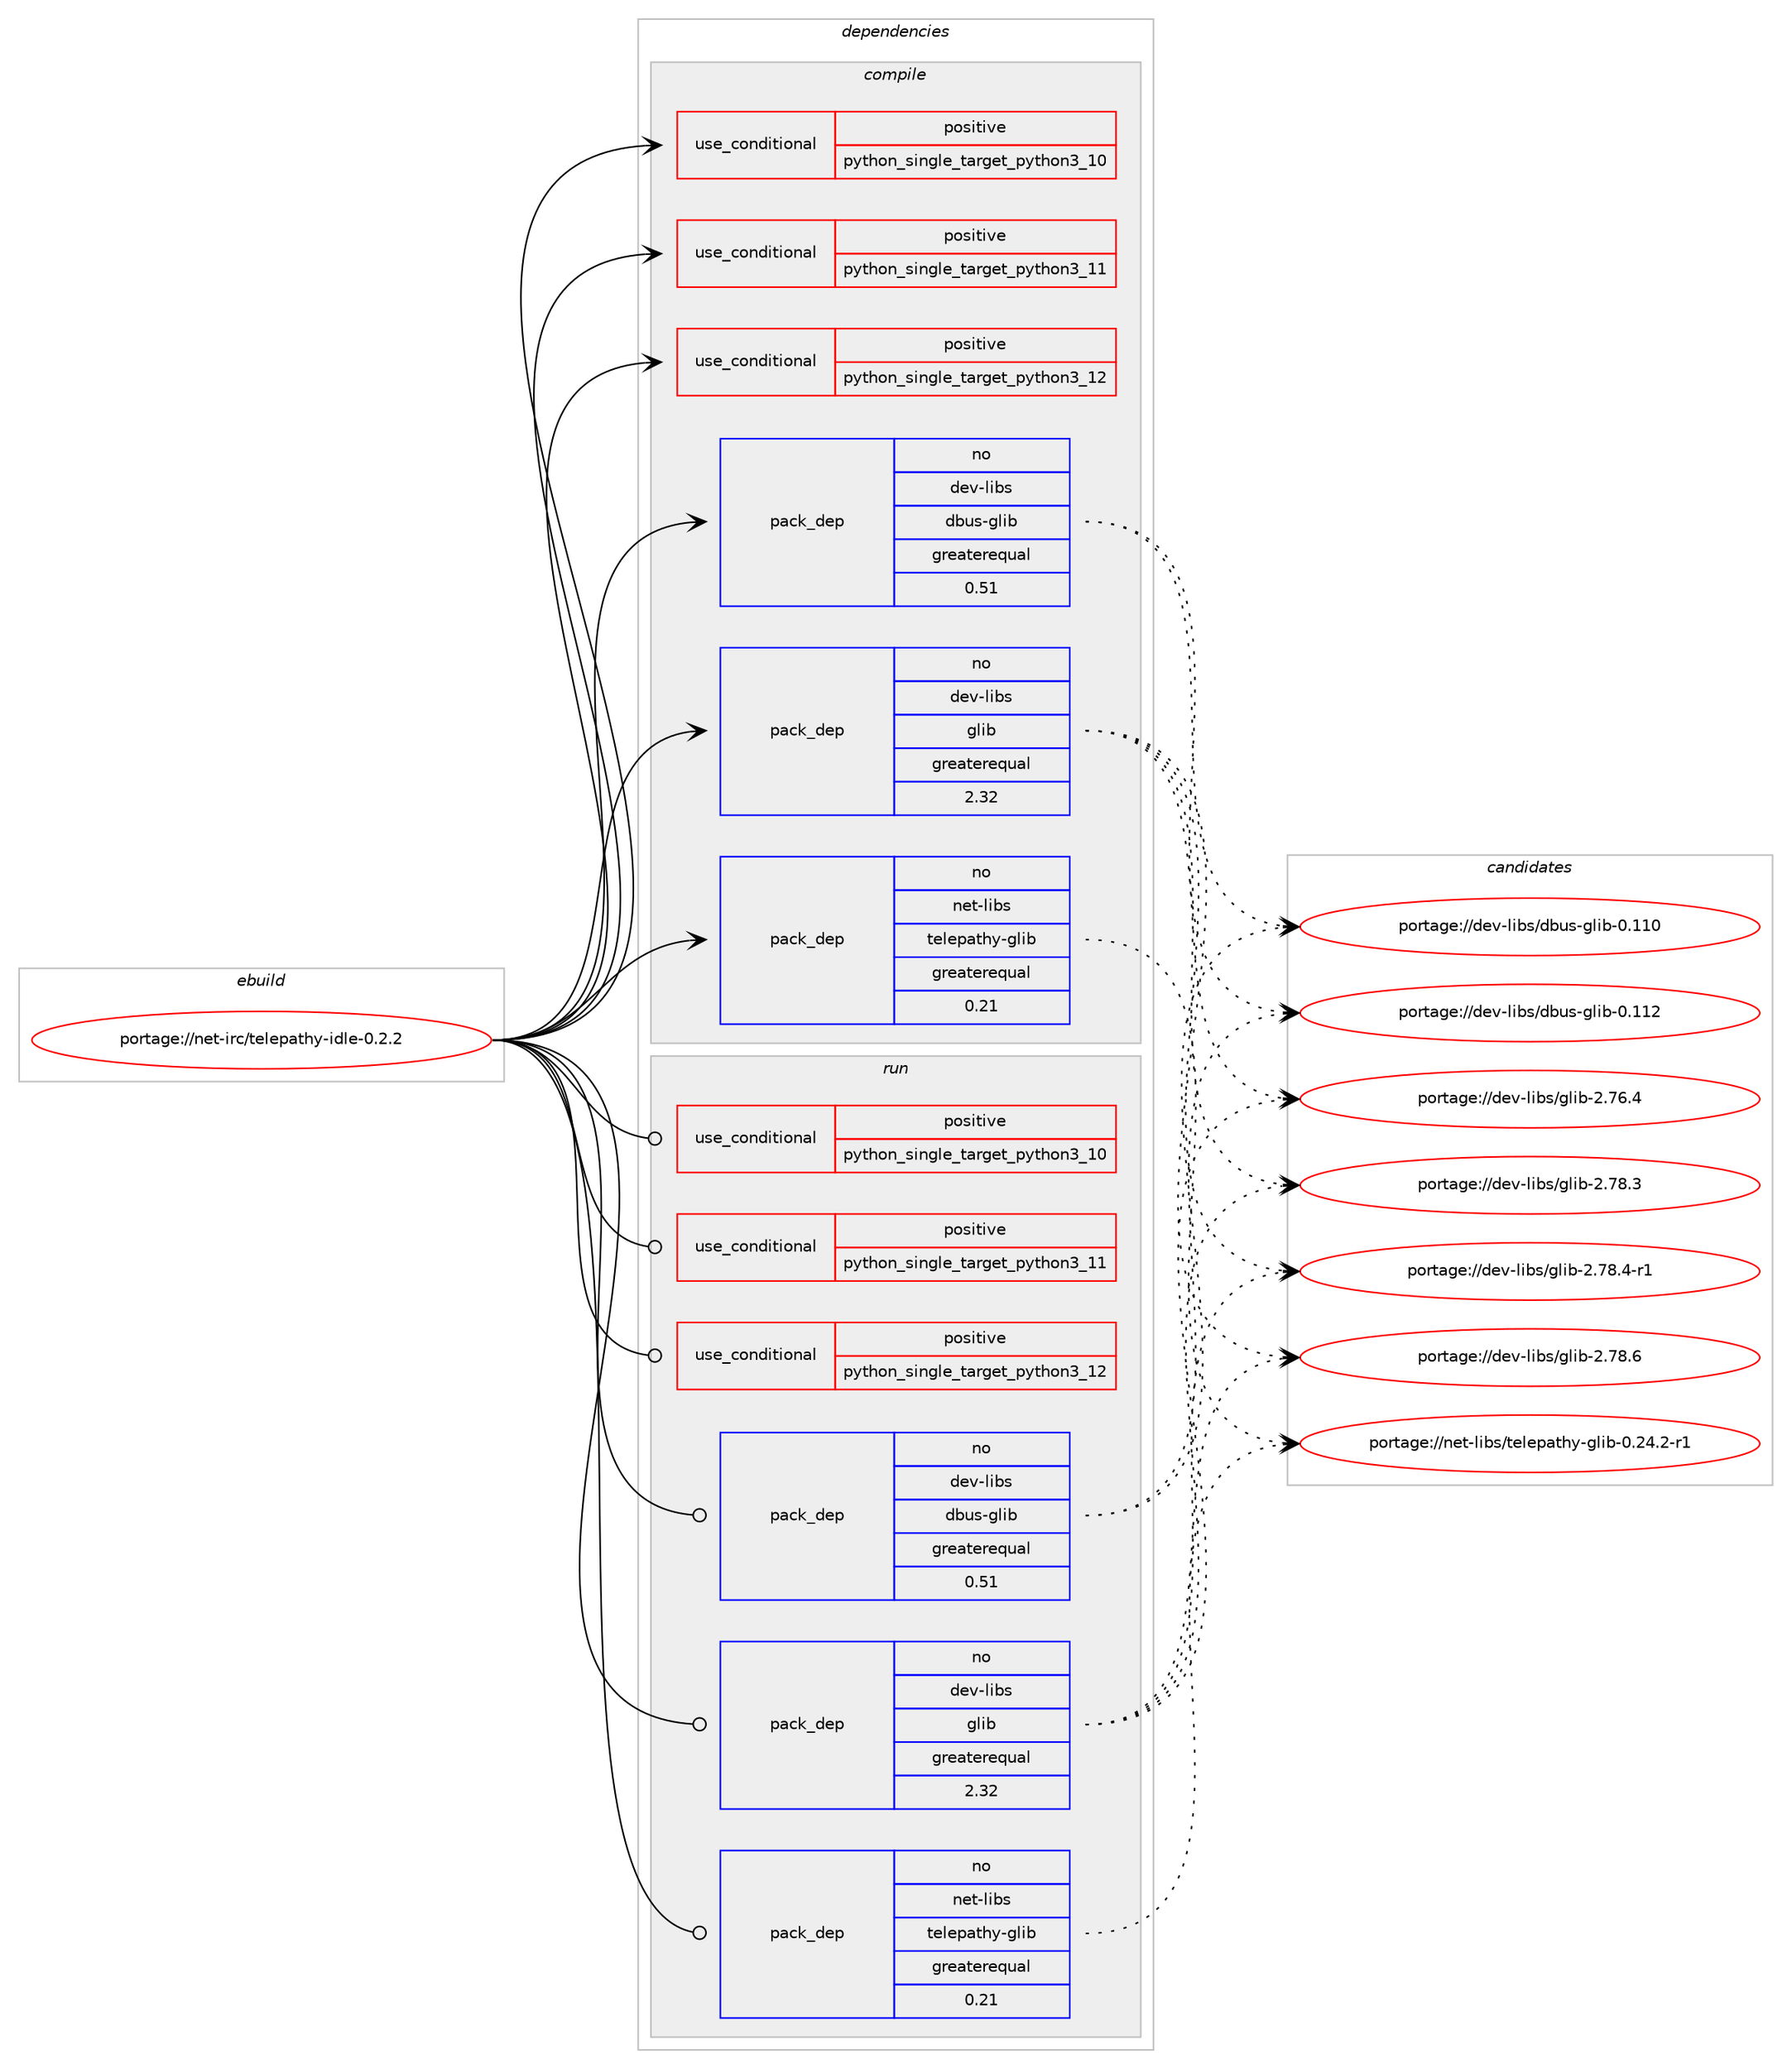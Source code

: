 digraph prolog {

# *************
# Graph options
# *************

newrank=true;
concentrate=true;
compound=true;
graph [rankdir=LR,fontname=Helvetica,fontsize=10,ranksep=1.5];#, ranksep=2.5, nodesep=0.2];
edge  [arrowhead=vee];
node  [fontname=Helvetica,fontsize=10];

# **********
# The ebuild
# **********

subgraph cluster_leftcol {
color=gray;
rank=same;
label=<<i>ebuild</i>>;
id [label="portage://net-irc/telepathy-idle-0.2.2", color=red, width=4, href="../net-irc/telepathy-idle-0.2.2.svg"];
}

# ****************
# The dependencies
# ****************

subgraph cluster_midcol {
color=gray;
label=<<i>dependencies</i>>;
subgraph cluster_compile {
fillcolor="#eeeeee";
style=filled;
label=<<i>compile</i>>;
subgraph cond90371 {
dependency181814 [label=<<TABLE BORDER="0" CELLBORDER="1" CELLSPACING="0" CELLPADDING="4"><TR><TD ROWSPAN="3" CELLPADDING="10">use_conditional</TD></TR><TR><TD>positive</TD></TR><TR><TD>python_single_target_python3_10</TD></TR></TABLE>>, shape=none, color=red];
# *** BEGIN UNKNOWN DEPENDENCY TYPE (TODO) ***
# dependency181814 -> package_dependency(portage://net-irc/telepathy-idle-0.2.2,install,no,dev-lang,python,none,[,,],[slot(3.10)],[])
# *** END UNKNOWN DEPENDENCY TYPE (TODO) ***

}
id:e -> dependency181814:w [weight=20,style="solid",arrowhead="vee"];
subgraph cond90372 {
dependency181815 [label=<<TABLE BORDER="0" CELLBORDER="1" CELLSPACING="0" CELLPADDING="4"><TR><TD ROWSPAN="3" CELLPADDING="10">use_conditional</TD></TR><TR><TD>positive</TD></TR><TR><TD>python_single_target_python3_11</TD></TR></TABLE>>, shape=none, color=red];
# *** BEGIN UNKNOWN DEPENDENCY TYPE (TODO) ***
# dependency181815 -> package_dependency(portage://net-irc/telepathy-idle-0.2.2,install,no,dev-lang,python,none,[,,],[slot(3.11)],[])
# *** END UNKNOWN DEPENDENCY TYPE (TODO) ***

}
id:e -> dependency181815:w [weight=20,style="solid",arrowhead="vee"];
subgraph cond90373 {
dependency181816 [label=<<TABLE BORDER="0" CELLBORDER="1" CELLSPACING="0" CELLPADDING="4"><TR><TD ROWSPAN="3" CELLPADDING="10">use_conditional</TD></TR><TR><TD>positive</TD></TR><TR><TD>python_single_target_python3_12</TD></TR></TABLE>>, shape=none, color=red];
# *** BEGIN UNKNOWN DEPENDENCY TYPE (TODO) ***
# dependency181816 -> package_dependency(portage://net-irc/telepathy-idle-0.2.2,install,no,dev-lang,python,none,[,,],[slot(3.12)],[])
# *** END UNKNOWN DEPENDENCY TYPE (TODO) ***

}
id:e -> dependency181816:w [weight=20,style="solid",arrowhead="vee"];
subgraph pack88868 {
dependency181817 [label=<<TABLE BORDER="0" CELLBORDER="1" CELLSPACING="0" CELLPADDING="4" WIDTH="220"><TR><TD ROWSPAN="6" CELLPADDING="30">pack_dep</TD></TR><TR><TD WIDTH="110">no</TD></TR><TR><TD>dev-libs</TD></TR><TR><TD>dbus-glib</TD></TR><TR><TD>greaterequal</TD></TR><TR><TD>0.51</TD></TR></TABLE>>, shape=none, color=blue];
}
id:e -> dependency181817:w [weight=20,style="solid",arrowhead="vee"];
subgraph pack88869 {
dependency181818 [label=<<TABLE BORDER="0" CELLBORDER="1" CELLSPACING="0" CELLPADDING="4" WIDTH="220"><TR><TD ROWSPAN="6" CELLPADDING="30">pack_dep</TD></TR><TR><TD WIDTH="110">no</TD></TR><TR><TD>dev-libs</TD></TR><TR><TD>glib</TD></TR><TR><TD>greaterequal</TD></TR><TR><TD>2.32</TD></TR></TABLE>>, shape=none, color=blue];
}
id:e -> dependency181818:w [weight=20,style="solid",arrowhead="vee"];
subgraph pack88870 {
dependency181819 [label=<<TABLE BORDER="0" CELLBORDER="1" CELLSPACING="0" CELLPADDING="4" WIDTH="220"><TR><TD ROWSPAN="6" CELLPADDING="30">pack_dep</TD></TR><TR><TD WIDTH="110">no</TD></TR><TR><TD>net-libs</TD></TR><TR><TD>telepathy-glib</TD></TR><TR><TD>greaterequal</TD></TR><TR><TD>0.21</TD></TR></TABLE>>, shape=none, color=blue];
}
id:e -> dependency181819:w [weight=20,style="solid",arrowhead="vee"];
# *** BEGIN UNKNOWN DEPENDENCY TYPE (TODO) ***
# id -> package_dependency(portage://net-irc/telepathy-idle-0.2.2,install,no,sys-apps,dbus,none,[,,],[],[])
# *** END UNKNOWN DEPENDENCY TYPE (TODO) ***

}
subgraph cluster_compileandrun {
fillcolor="#eeeeee";
style=filled;
label=<<i>compile and run</i>>;
}
subgraph cluster_run {
fillcolor="#eeeeee";
style=filled;
label=<<i>run</i>>;
subgraph cond90374 {
dependency181820 [label=<<TABLE BORDER="0" CELLBORDER="1" CELLSPACING="0" CELLPADDING="4"><TR><TD ROWSPAN="3" CELLPADDING="10">use_conditional</TD></TR><TR><TD>positive</TD></TR><TR><TD>python_single_target_python3_10</TD></TR></TABLE>>, shape=none, color=red];
# *** BEGIN UNKNOWN DEPENDENCY TYPE (TODO) ***
# dependency181820 -> package_dependency(portage://net-irc/telepathy-idle-0.2.2,run,no,dev-lang,python,none,[,,],[slot(3.10)],[])
# *** END UNKNOWN DEPENDENCY TYPE (TODO) ***

}
id:e -> dependency181820:w [weight=20,style="solid",arrowhead="odot"];
subgraph cond90375 {
dependency181821 [label=<<TABLE BORDER="0" CELLBORDER="1" CELLSPACING="0" CELLPADDING="4"><TR><TD ROWSPAN="3" CELLPADDING="10">use_conditional</TD></TR><TR><TD>positive</TD></TR><TR><TD>python_single_target_python3_11</TD></TR></TABLE>>, shape=none, color=red];
# *** BEGIN UNKNOWN DEPENDENCY TYPE (TODO) ***
# dependency181821 -> package_dependency(portage://net-irc/telepathy-idle-0.2.2,run,no,dev-lang,python,none,[,,],[slot(3.11)],[])
# *** END UNKNOWN DEPENDENCY TYPE (TODO) ***

}
id:e -> dependency181821:w [weight=20,style="solid",arrowhead="odot"];
subgraph cond90376 {
dependency181822 [label=<<TABLE BORDER="0" CELLBORDER="1" CELLSPACING="0" CELLPADDING="4"><TR><TD ROWSPAN="3" CELLPADDING="10">use_conditional</TD></TR><TR><TD>positive</TD></TR><TR><TD>python_single_target_python3_12</TD></TR></TABLE>>, shape=none, color=red];
# *** BEGIN UNKNOWN DEPENDENCY TYPE (TODO) ***
# dependency181822 -> package_dependency(portage://net-irc/telepathy-idle-0.2.2,run,no,dev-lang,python,none,[,,],[slot(3.12)],[])
# *** END UNKNOWN DEPENDENCY TYPE (TODO) ***

}
id:e -> dependency181822:w [weight=20,style="solid",arrowhead="odot"];
subgraph pack88871 {
dependency181823 [label=<<TABLE BORDER="0" CELLBORDER="1" CELLSPACING="0" CELLPADDING="4" WIDTH="220"><TR><TD ROWSPAN="6" CELLPADDING="30">pack_dep</TD></TR><TR><TD WIDTH="110">no</TD></TR><TR><TD>dev-libs</TD></TR><TR><TD>dbus-glib</TD></TR><TR><TD>greaterequal</TD></TR><TR><TD>0.51</TD></TR></TABLE>>, shape=none, color=blue];
}
id:e -> dependency181823:w [weight=20,style="solid",arrowhead="odot"];
subgraph pack88872 {
dependency181824 [label=<<TABLE BORDER="0" CELLBORDER="1" CELLSPACING="0" CELLPADDING="4" WIDTH="220"><TR><TD ROWSPAN="6" CELLPADDING="30">pack_dep</TD></TR><TR><TD WIDTH="110">no</TD></TR><TR><TD>dev-libs</TD></TR><TR><TD>glib</TD></TR><TR><TD>greaterequal</TD></TR><TR><TD>2.32</TD></TR></TABLE>>, shape=none, color=blue];
}
id:e -> dependency181824:w [weight=20,style="solid",arrowhead="odot"];
subgraph pack88873 {
dependency181825 [label=<<TABLE BORDER="0" CELLBORDER="1" CELLSPACING="0" CELLPADDING="4" WIDTH="220"><TR><TD ROWSPAN="6" CELLPADDING="30">pack_dep</TD></TR><TR><TD WIDTH="110">no</TD></TR><TR><TD>net-libs</TD></TR><TR><TD>telepathy-glib</TD></TR><TR><TD>greaterequal</TD></TR><TR><TD>0.21</TD></TR></TABLE>>, shape=none, color=blue];
}
id:e -> dependency181825:w [weight=20,style="solid",arrowhead="odot"];
# *** BEGIN UNKNOWN DEPENDENCY TYPE (TODO) ***
# id -> package_dependency(portage://net-irc/telepathy-idle-0.2.2,run,no,sys-apps,dbus,none,[,,],[],[])
# *** END UNKNOWN DEPENDENCY TYPE (TODO) ***

}
}

# **************
# The candidates
# **************

subgraph cluster_choices {
rank=same;
color=gray;
label=<<i>candidates</i>>;

subgraph choice88868 {
color=black;
nodesep=1;
choice100101118451081059811547100981171154510310810598454846494948 [label="portage://dev-libs/dbus-glib-0.110", color=red, width=4,href="../dev-libs/dbus-glib-0.110.svg"];
choice100101118451081059811547100981171154510310810598454846494950 [label="portage://dev-libs/dbus-glib-0.112", color=red, width=4,href="../dev-libs/dbus-glib-0.112.svg"];
dependency181817:e -> choice100101118451081059811547100981171154510310810598454846494948:w [style=dotted,weight="100"];
dependency181817:e -> choice100101118451081059811547100981171154510310810598454846494950:w [style=dotted,weight="100"];
}
subgraph choice88869 {
color=black;
nodesep=1;
choice1001011184510810598115471031081059845504655544652 [label="portage://dev-libs/glib-2.76.4", color=red, width=4,href="../dev-libs/glib-2.76.4.svg"];
choice1001011184510810598115471031081059845504655564651 [label="portage://dev-libs/glib-2.78.3", color=red, width=4,href="../dev-libs/glib-2.78.3.svg"];
choice10010111845108105981154710310810598455046555646524511449 [label="portage://dev-libs/glib-2.78.4-r1", color=red, width=4,href="../dev-libs/glib-2.78.4-r1.svg"];
choice1001011184510810598115471031081059845504655564654 [label="portage://dev-libs/glib-2.78.6", color=red, width=4,href="../dev-libs/glib-2.78.6.svg"];
dependency181818:e -> choice1001011184510810598115471031081059845504655544652:w [style=dotted,weight="100"];
dependency181818:e -> choice1001011184510810598115471031081059845504655564651:w [style=dotted,weight="100"];
dependency181818:e -> choice10010111845108105981154710310810598455046555646524511449:w [style=dotted,weight="100"];
dependency181818:e -> choice1001011184510810598115471031081059845504655564654:w [style=dotted,weight="100"];
}
subgraph choice88870 {
color=black;
nodesep=1;
choice110101116451081059811547116101108101112971161041214510310810598454846505246504511449 [label="portage://net-libs/telepathy-glib-0.24.2-r1", color=red, width=4,href="../net-libs/telepathy-glib-0.24.2-r1.svg"];
dependency181819:e -> choice110101116451081059811547116101108101112971161041214510310810598454846505246504511449:w [style=dotted,weight="100"];
}
subgraph choice88871 {
color=black;
nodesep=1;
choice100101118451081059811547100981171154510310810598454846494948 [label="portage://dev-libs/dbus-glib-0.110", color=red, width=4,href="../dev-libs/dbus-glib-0.110.svg"];
choice100101118451081059811547100981171154510310810598454846494950 [label="portage://dev-libs/dbus-glib-0.112", color=red, width=4,href="../dev-libs/dbus-glib-0.112.svg"];
dependency181823:e -> choice100101118451081059811547100981171154510310810598454846494948:w [style=dotted,weight="100"];
dependency181823:e -> choice100101118451081059811547100981171154510310810598454846494950:w [style=dotted,weight="100"];
}
subgraph choice88872 {
color=black;
nodesep=1;
choice1001011184510810598115471031081059845504655544652 [label="portage://dev-libs/glib-2.76.4", color=red, width=4,href="../dev-libs/glib-2.76.4.svg"];
choice1001011184510810598115471031081059845504655564651 [label="portage://dev-libs/glib-2.78.3", color=red, width=4,href="../dev-libs/glib-2.78.3.svg"];
choice10010111845108105981154710310810598455046555646524511449 [label="portage://dev-libs/glib-2.78.4-r1", color=red, width=4,href="../dev-libs/glib-2.78.4-r1.svg"];
choice1001011184510810598115471031081059845504655564654 [label="portage://dev-libs/glib-2.78.6", color=red, width=4,href="../dev-libs/glib-2.78.6.svg"];
dependency181824:e -> choice1001011184510810598115471031081059845504655544652:w [style=dotted,weight="100"];
dependency181824:e -> choice1001011184510810598115471031081059845504655564651:w [style=dotted,weight="100"];
dependency181824:e -> choice10010111845108105981154710310810598455046555646524511449:w [style=dotted,weight="100"];
dependency181824:e -> choice1001011184510810598115471031081059845504655564654:w [style=dotted,weight="100"];
}
subgraph choice88873 {
color=black;
nodesep=1;
choice110101116451081059811547116101108101112971161041214510310810598454846505246504511449 [label="portage://net-libs/telepathy-glib-0.24.2-r1", color=red, width=4,href="../net-libs/telepathy-glib-0.24.2-r1.svg"];
dependency181825:e -> choice110101116451081059811547116101108101112971161041214510310810598454846505246504511449:w [style=dotted,weight="100"];
}
}

}
